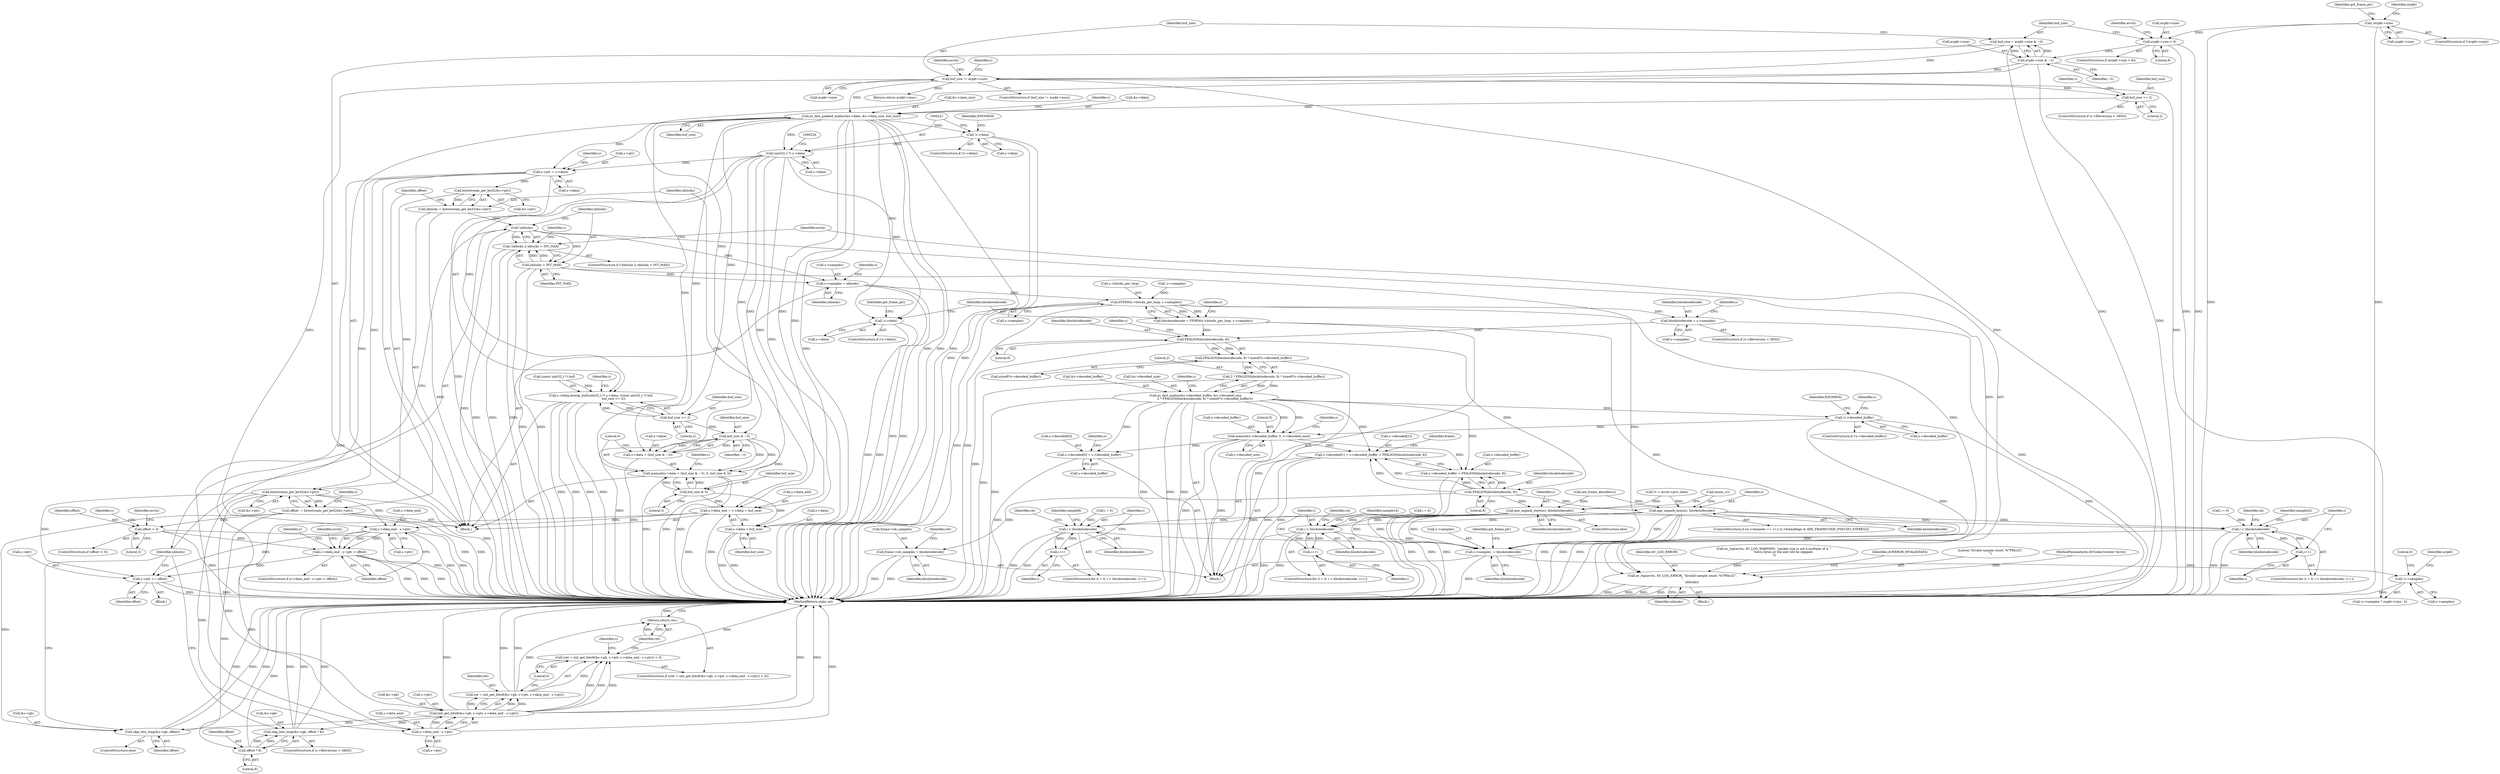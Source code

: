 digraph "0_FFmpeg_ba4beaf6149f7241c8bd85fe853318c2f6837ad0@API" {
"1000201" [label="(Call,av_fast_padded_malloc(&s->data, &s->data_size, buf_size))"];
"1000198" [label="(Call,buf_size += 2)"];
"1000182" [label="(Call,buf_size != avpkt->size)"];
"1000174" [label="(Call,buf_size = avpkt->size & ~3)"];
"1000176" [label="(Call,avpkt->size & ~3)"];
"1000162" [label="(Call,avpkt->size < 8)"];
"1000150" [label="(Call,!avpkt->size)"];
"1000212" [label="(Call,!s->data)"];
"1000220" [label="(Call,(uint32_t *) s->data)"];
"1000219" [label="(Call,s->bdsp.bswap_buf((uint32_t *) s->data, (const uint32_t *) buf,\n                          buf_size >> 2))"];
"1000231" [label="(Call,memset(s->data + (buf_size & ~3), 0, buf_size & 3))"];
"1000232" [label="(Call,s->data + (buf_size & ~3))"];
"1000243" [label="(Call,s->ptr = s->data)"];
"1000261" [label="(Call,bytestream_get_be32(&s->ptr))"];
"1000259" [label="(Call,nblocks = bytestream_get_be32(&s->ptr))"];
"1000365" [label="(Call,!nblocks)"];
"1000364" [label="(Call,!nblocks || nblocks > INT_MAX)"];
"1000367" [label="(Call,nblocks > INT_MAX)"];
"1000371" [label="(Call,av_log(avctx, AV_LOG_ERROR, \"Invalid sample count: %\"PRIu32\".\n\",\n                    nblocks))"];
"1000390" [label="(Call,s->samples = nblocks)"];
"1000411" [label="(Call,FFMIN(s->blocks_per_loop, s->samples))"];
"1000409" [label="(Call,blockstodecode = FFMIN(s->blocks_per_loop, s->samples))"];
"1000441" [label="(Call,FFALIGN(blockstodecode, 8))"];
"1000440" [label="(Call,FFALIGN(blockstodecode, 8) * sizeof(*s->decoded_buffer))"];
"1000438" [label="(Call,2 * FFALIGN(blockstodecode, 8) * sizeof(*s->decoded_buffer))"];
"1000429" [label="(Call,av_fast_malloc(&s->decoded_buffer, &s->decoded_size,\n                   2 * FFALIGN(blockstodecode, 8) * sizeof(*s->decoded_buffer)))"];
"1000450" [label="(Call,!s->decoded_buffer)"];
"1000457" [label="(Call,memset(s->decoded_buffer, 0, s->decoded_size))"];
"1000465" [label="(Call,s->decoded[0] = s->decoded_buffer)"];
"1000474" [label="(Call,s->decoded[1] = s->decoded_buffer + FFALIGN(blockstodecode, 8))"];
"1000480" [label="(Call,s->decoded_buffer + FFALIGN(blockstodecode, 8))"];
"1000484" [label="(Call,FFALIGN(blockstodecode, 8))"];
"1000487" [label="(Call,frame->nb_samples = blockstodecode)"];
"1000520" [label="(Call,ape_unpack_mono(s, blockstodecode))"];
"1000575" [label="(Call,i < blockstodecode)"];
"1000578" [label="(Call,i++)"];
"1000684" [label="(Call,s->samples -= blockstodecode)"];
"1000695" [label="(Call,!s->samples)"];
"1000622" [label="(Call,i < blockstodecode)"];
"1000625" [label="(Call,i++)"];
"1000665" [label="(Call,i < blockstodecode)"];
"1000668" [label="(Call,i++)"];
"1000524" [label="(Call,ape_unpack_stereo(s, blockstodecode))"];
"1000424" [label="(Call,blockstodecode = s->samples)"];
"1000268" [label="(Call,bytestream_get_be32(&s->ptr))"];
"1000266" [label="(Call,offset  = bytestream_get_be32(&s->ptr))"];
"1000281" [label="(Call,offset > 3)"];
"1000297" [label="(Call,s->data_end - s->ptr < offset)"];
"1000313" [label="(Call,s->ptr += offset)"];
"1000353" [label="(Call,offset * 8)"];
"1000348" [label="(Call,skip_bits_long(&s->gb, offset * 8))"];
"1000357" [label="(Call,skip_bits_long(&s->gb, offset))"];
"1000298" [label="(Call,s->data_end - s->ptr)"];
"1000324" [label="(Call,init_get_bits8(&s->gb, s->ptr, s->data_end - s->ptr))"];
"1000321" [label="(Call,(ret = init_get_bits8(&s->gb, s->ptr, s->data_end - s->ptr)) < 0)"];
"1000322" [label="(Call,ret = init_get_bits8(&s->gb, s->ptr, s->data_end - s->ptr))"];
"1000340" [label="(Return,return ret;)"];
"1000332" [label="(Call,s->data_end - s->ptr)"];
"1000250" [label="(Call,s->data_end = s->data + buf_size)"];
"1000254" [label="(Call,s->data + buf_size)"];
"1000396" [label="(Call,!s->data)"];
"1000228" [label="(Call,buf_size >> 2)"];
"1000236" [label="(Call,buf_size & ~3)"];
"1000240" [label="(Call,buf_size & 3)"];
"1000283" [label="(Literal,3)"];
"1000204" [label="(Identifier,s)"];
"1000576" [label="(Identifier,i)"];
"1000465" [label="(Call,s->decoded[0] = s->decoded_buffer)"];
"1000177" [label="(Call,avpkt->size)"];
"1000241" [label="(Identifier,buf_size)"];
"1000438" [label="(Call,2 * FFALIGN(blockstodecode, 8) * sizeof(*s->decoded_buffer))"];
"1000694" [label="(Call,!s->samples ? avpkt->size : 0)"];
"1000491" [label="(Identifier,blockstodecode)"];
"1000443" [label="(Literal,8)"];
"1000668" [label="(Call,i++)"];
"1000523" [label="(ControlStructure,else)"];
"1000279" [label="(Block,)"];
"1000252" [label="(Identifier,s)"];
"1000367" [label="(Call,nblocks > INT_MAX)"];
"1000623" [label="(Identifier,i)"];
"1000685" [label="(Call,s->samples)"];
"1000458" [label="(Call,s->decoded_buffer)"];
"1000166" [label="(Literal,8)"];
"1000484" [label="(Call,FFALIGN(blockstodecode, 8))"];
"1000357" [label="(Call,skip_bits_long(&s->gb, offset))"];
"1000630" [label="(Identifier,sample16)"];
"1000250" [label="(Call,s->data_end = s->data + buf_size)"];
"1000369" [label="(Identifier,INT_MAX)"];
"1000442" [label="(Identifier,blockstodecode)"];
"1000183" [label="(Identifier,buf_size)"];
"1000364" [label="(Call,!nblocks || nblocks > INT_MAX)"];
"1000201" [label="(Call,av_fast_padded_malloc(&s->data, &s->data_size, buf_size))"];
"1000302" [label="(Call,s->ptr)"];
"1000213" [label="(Call,s->data)"];
"1000233" [label="(Call,s->data)"];
"1000375" [label="(Identifier,nblocks)"];
"1000405" [label="(Return,return avpkt->size;)"];
"1000432" [label="(Identifier,s)"];
"1000332" [label="(Call,s->data_end - s->ptr)"];
"1000260" [label="(Identifier,nblocks)"];
"1000175" [label="(Identifier,buf_size)"];
"1000371" [label="(Call,av_log(avctx, AV_LOG_ERROR, \"Invalid sample count: %\"PRIu32\".\n\",\n                    nblocks))"];
"1000298" [label="(Call,s->data_end - s->ptr)"];
"1000624" [label="(Identifier,blockstodecode)"];
"1000180" [label="(Identifier,~3)"];
"1000456" [label="(Identifier,ENOMEM)"];
"1000297" [label="(Call,s->data_end - s->ptr < offset)"];
"1000450" [label="(Call,!s->decoded_buffer)"];
"1000362" [label="(Identifier,offset)"];
"1000268" [label="(Call,bytestream_get_be32(&s->ptr))"];
"1000691" [label="(Identifier,got_frame_ptr)"];
"1000325" [label="(Call,&s->gb)"];
"1000434" [label="(Call,&s->decoded_size)"];
"1000225" [label="(Call,(const uint32_t *) buf)"];
"1000308" [label="(Identifier,avctx)"];
"1000188" [label="(Call,av_log(avctx, AV_LOG_WARNING, \"packet size is not a multiple of 4. \"\n                   \"extra bytes at the end will be skipped.\n\"))"];
"1000355" [label="(Literal,8)"];
"1000426" [label="(Call,s->samples)"];
"1000486" [label="(Literal,8)"];
"1000181" [label="(ControlStructure,if (buf_size != avpkt->size))"];
"1000222" [label="(Call,s->data)"];
"1000322" [label="(Call,ret = init_get_bits8(&s->gb, s->ptr, s->data_end - s->ptr))"];
"1000339" [label="(Literal,0)"];
"1000199" [label="(Identifier,buf_size)"];
"1000662" [label="(Call,i = 0)"];
"1000700" [label="(Identifier,avpkt)"];
"1000560" [label="(Identifier,ch)"];
"1000520" [label="(Call,ape_unpack_mono(s, blockstodecode))"];
"1000258" [label="(Identifier,buf_size)"];
"1000526" [label="(Identifier,blockstodecode)"];
"1000299" [label="(Call,s->data_end)"];
"1000336" [label="(Call,s->ptr)"];
"1000669" [label="(Identifier,i)"];
"1000366" [label="(Identifier,nblocks)"];
"1000524" [label="(Call,ape_unpack_stereo(s, blockstodecode))"];
"1000329" [label="(Call,s->ptr)"];
"1000480" [label="(Call,s->decoded_buffer + FFALIGN(blockstodecode, 8))"];
"1000324" [label="(Call,init_get_bits8(&s->gb, s->ptr, s->data_end - s->ptr))"];
"1000286" [label="(Identifier,avctx)"];
"1000424" [label="(Call,blockstodecode = s->samples)"];
"1000625" [label="(Call,i++)"];
"1000212" [label="(Call,!s->data)"];
"1000381" [label="(Identifier,s)"];
"1000333" [label="(Call,s->data_end)"];
"1000230" [label="(Literal,2)"];
"1000429" [label="(Call,av_fast_malloc(&s->decoded_buffer, &s->decoded_size,\n                   2 * FFALIGN(blockstodecode, 8) * sizeof(*s->decoded_buffer)))"];
"1000439" [label="(Literal,2)"];
"1000198" [label="(Call,buf_size += 2)"];
"1000261" [label="(Call,bytestream_get_be32(&s->ptr))"];
"1000162" [label="(Call,avpkt->size < 8)"];
"1000418" [label="(ControlStructure,if (s->fileversion < 3930))"];
"1000485" [label="(Identifier,blockstodecode)"];
"1000157" [label="(Identifier,got_frame_ptr)"];
"1000415" [label="(Call,s->samples)"];
"1000341" [label="(Identifier,ret)"];
"1000410" [label="(Identifier,blockstodecode)"];
"1000229" [label="(Identifier,buf_size)"];
"1000345" [label="(Identifier,s)"];
"1000259" [label="(Call,nblocks = bytestream_get_be32(&s->ptr))"];
"1000571" [label="(ControlStructure,for (i = 0; i < blockstodecode; i++))"];
"1000577" [label="(Identifier,blockstodecode)"];
"1000189" [label="(Identifier,avctx)"];
"1000579" [label="(Identifier,i)"];
"1000323" [label="(Identifier,ret)"];
"1000245" [label="(Identifier,s)"];
"1000242" [label="(Literal,3)"];
"1000282" [label="(Identifier,offset)"];
"1000228" [label="(Call,buf_size >> 2)"];
"1000300" [label="(Identifier,s)"];
"1000232" [label="(Call,s->data + (buf_size & ~3))"];
"1000412" [label="(Call,s->blocks_per_loop)"];
"1000396" [label="(Call,!s->data)"];
"1000305" [label="(Identifier,offset)"];
"1000474" [label="(Call,s->decoded[1] = s->decoded_buffer + FFALIGN(blockstodecode, 8))"];
"1000444" [label="(Call,sizeof(*s->decoded_buffer))"];
"1000451" [label="(Call,s->decoded_buffer)"];
"1000151" [label="(Call,avpkt->size)"];
"1000169" [label="(Identifier,avctx)"];
"1000459" [label="(Identifier,s)"];
"1000161" [label="(ControlStructure,if (avpkt->size < 8))"];
"1000267" [label="(Identifier,offset)"];
"1000452" [label="(Identifier,s)"];
"1000440" [label="(Call,FFALIGN(blockstodecode, 8) * sizeof(*s->decoded_buffer))"];
"1000409" [label="(Call,blockstodecode = FFMIN(s->blocks_per_loop, s->samples))"];
"1000254" [label="(Call,s->data + buf_size)"];
"1000488" [label="(Call,frame->nb_samples)"];
"1000461" [label="(Literal,0)"];
"1000626" [label="(Identifier,i)"];
"1000141" [label="(Call,!s->samples)"];
"1000200" [label="(Literal,2)"];
"1000184" [label="(Call,avpkt->size)"];
"1000411" [label="(Call,FFMIN(s->blocks_per_loop, s->samples))"];
"1000525" [label="(Identifier,s)"];
"1000195" [label="(Identifier,s)"];
"1000342" [label="(ControlStructure,if (s->fileversion > 3800))"];
"1000583" [label="(Identifier,sample8)"];
"1000314" [label="(Call,s->ptr)"];
"1000380" [label="(Call,init_frame_decoder(s))"];
"1000447" [label="(Identifier,s)"];
"1000521" [label="(Identifier,s)"];
"1000695" [label="(Call,!s->samples)"];
"1000377" [label="(Identifier,AVERROR_INVALIDDATA)"];
"1000110" [label="(Block,)"];
"1000269" [label="(Call,&s->ptr)"];
"1000441" [label="(Call,FFALIGN(blockstodecode, 8))"];
"1000211" [label="(ControlStructure,if (!s->data))"];
"1000240" [label="(Call,buf_size & 3)"];
"1000234" [label="(Identifier,s)"];
"1000489" [label="(Identifier,frame)"];
"1000266" [label="(Call,offset  = bytestream_get_be32(&s->ptr))"];
"1000315" [label="(Identifier,s)"];
"1000475" [label="(Call,s->decoded[1])"];
"1000374" [label="(Literal,\"Invalid sample count: %\"PRIu32\".\n\")"];
"1000468" [label="(Identifier,s)"];
"1000666" [label="(Identifier,i)"];
"1000244" [label="(Call,s->ptr)"];
"1000363" [label="(ControlStructure,if (!nblocks || nblocks > INT_MAX))"];
"1000176" [label="(Call,avpkt->size & ~3)"];
"1000619" [label="(Call,i = 0)"];
"1000650" [label="(Identifier,ch)"];
"1000522" [label="(Identifier,blockstodecode)"];
"1000667" [label="(Identifier,blockstodecode)"];
"1000607" [label="(Identifier,ch)"];
"1000349" [label="(Call,&s->gb)"];
"1000163" [label="(Call,avpkt->size)"];
"1000149" [label="(ControlStructure,if (!avpkt->size))"];
"1000238" [label="(Identifier,~3)"];
"1000661" [label="(ControlStructure,for (i = 0; i < blockstodecode; i++))"];
"1000365" [label="(Call,!nblocks)"];
"1000122" [label="(Call,*s = avctx->priv_data)"];
"1000665" [label="(Call,i < blockstodecode)"];
"1000495" [label="(Identifier,ret)"];
"1000572" [label="(Call,i = 0)"];
"1000394" [label="(Identifier,nblocks)"];
"1000471" [label="(Call,s->decoded_buffer)"];
"1000449" [label="(ControlStructure,if (!s->decoded_buffer))"];
"1000684" [label="(Call,s->samples -= blockstodecode)"];
"1000276" [label="(Identifier,s)"];
"1000391" [label="(Call,s->samples)"];
"1000262" [label="(Call,&s->ptr)"];
"1000320" [label="(ControlStructure,if ((ret = init_get_bits8(&s->gb, s->ptr, s->data_end - s->ptr)) < 0))"];
"1000255" [label="(Call,s->data)"];
"1000192" [label="(ControlStructure,if (s->fileversion < 3950))"];
"1000239" [label="(Literal,0)"];
"1000477" [label="(Identifier,s)"];
"1000575" [label="(Call,i < blockstodecode)"];
"1000696" [label="(Call,s->samples)"];
"1000280" [label="(ControlStructure,if (offset > 3))"];
"1000348" [label="(Call,skip_bits_long(&s->gb, offset * 8))"];
"1000703" [label="(MethodReturn,static int)"];
"1000372" [label="(Identifier,avctx)"];
"1000321" [label="(Call,(ret = init_get_bits8(&s->gb, s->ptr, s->data_end - s->ptr)) < 0)"];
"1000220" [label="(Call,(uint32_t *) s->data)"];
"1000150" [label="(Call,!avpkt->size)"];
"1000218" [label="(Identifier,ENOMEM)"];
"1000313" [label="(Call,s->ptr += offset)"];
"1000210" [label="(Identifier,buf_size)"];
"1000368" [label="(Identifier,nblocks)"];
"1000390" [label="(Call,s->samples = nblocks)"];
"1000296" [label="(ControlStructure,if (s->data_end - s->ptr < offset))"];
"1000247" [label="(Call,s->data)"];
"1000354" [label="(Identifier,offset)"];
"1000182" [label="(Call,buf_size != avpkt->size)"];
"1000174" [label="(Call,buf_size = avpkt->size & ~3)"];
"1000164" [label="(Identifier,avpkt)"];
"1000578" [label="(Call,i++)"];
"1000622" [label="(Call,i < blockstodecode)"];
"1000508" [label="(ControlStructure,if ((s->channels == 1) || (s->frameflags & APE_FRAMECODE_PSEUDO_STEREO)))"];
"1000251" [label="(Call,s->data_end)"];
"1000219" [label="(Call,s->bdsp.bswap_buf((uint32_t *) s->data, (const uint32_t *) buf,\n                          buf_size >> 2))"];
"1000145" [label="(Block,)"];
"1000214" [label="(Identifier,s)"];
"1000395" [label="(ControlStructure,if (!s->data))"];
"1000618" [label="(ControlStructure,for (i = 0; i < blockstodecode; i++))"];
"1000457" [label="(Call,memset(s->decoded_buffer, 0, s->decoded_size))"];
"1000397" [label="(Call,s->data)"];
"1000281" [label="(Call,offset > 3)"];
"1000236" [label="(Call,buf_size & ~3)"];
"1000487" [label="(Call,frame->nb_samples = blockstodecode)"];
"1000466" [label="(Call,s->decoded[0])"];
"1000370" [label="(Block,)"];
"1000106" [label="(MethodParameterIn,AVCodecContext *avctx)"];
"1000356" [label="(ControlStructure,else)"];
"1000358" [label="(Call,&s->gb)"];
"1000231" [label="(Call,memset(s->data + (buf_size & ~3), 0, buf_size & 3))"];
"1000425" [label="(Identifier,blockstodecode)"];
"1000373" [label="(Identifier,AV_LOG_ERROR)"];
"1000237" [label="(Identifier,buf_size)"];
"1000206" [label="(Call,&s->data_size)"];
"1000243" [label="(Call,s->ptr = s->data)"];
"1000430" [label="(Call,&s->decoded_buffer)"];
"1000702" [label="(Literal,0)"];
"1000421" [label="(Identifier,s)"];
"1000340" [label="(Return,return ret;)"];
"1000398" [label="(Identifier,s)"];
"1000317" [label="(Identifier,offset)"];
"1000673" [label="(Identifier,sample24)"];
"1000353" [label="(Call,offset * 8)"];
"1000462" [label="(Call,s->decoded_size)"];
"1000688" [label="(Identifier,blockstodecode)"];
"1000202" [label="(Call,&s->data)"];
"1000481" [label="(Call,s->decoded_buffer)"];
"1000403" [label="(Identifier,got_frame_ptr)"];
"1000527" [label="(Call,emms_c())"];
"1000201" -> "1000145"  [label="AST: "];
"1000201" -> "1000210"  [label="CFG: "];
"1000202" -> "1000201"  [label="AST: "];
"1000206" -> "1000201"  [label="AST: "];
"1000210" -> "1000201"  [label="AST: "];
"1000214" -> "1000201"  [label="CFG: "];
"1000201" -> "1000703"  [label="DDG: "];
"1000201" -> "1000703"  [label="DDG: "];
"1000201" -> "1000703"  [label="DDG: "];
"1000201" -> "1000703"  [label="DDG: "];
"1000198" -> "1000201"  [label="DDG: "];
"1000182" -> "1000201"  [label="DDG: "];
"1000201" -> "1000212"  [label="DDG: "];
"1000201" -> "1000220"  [label="DDG: "];
"1000201" -> "1000228"  [label="DDG: "];
"1000201" -> "1000231"  [label="DDG: "];
"1000201" -> "1000232"  [label="DDG: "];
"1000201" -> "1000243"  [label="DDG: "];
"1000201" -> "1000250"  [label="DDG: "];
"1000201" -> "1000254"  [label="DDG: "];
"1000201" -> "1000396"  [label="DDG: "];
"1000198" -> "1000192"  [label="AST: "];
"1000198" -> "1000200"  [label="CFG: "];
"1000199" -> "1000198"  [label="AST: "];
"1000200" -> "1000198"  [label="AST: "];
"1000204" -> "1000198"  [label="CFG: "];
"1000182" -> "1000198"  [label="DDG: "];
"1000182" -> "1000181"  [label="AST: "];
"1000182" -> "1000184"  [label="CFG: "];
"1000183" -> "1000182"  [label="AST: "];
"1000184" -> "1000182"  [label="AST: "];
"1000189" -> "1000182"  [label="CFG: "];
"1000195" -> "1000182"  [label="CFG: "];
"1000182" -> "1000703"  [label="DDG: "];
"1000182" -> "1000703"  [label="DDG: "];
"1000174" -> "1000182"  [label="DDG: "];
"1000176" -> "1000182"  [label="DDG: "];
"1000182" -> "1000405"  [label="DDG: "];
"1000182" -> "1000694"  [label="DDG: "];
"1000174" -> "1000145"  [label="AST: "];
"1000174" -> "1000176"  [label="CFG: "];
"1000175" -> "1000174"  [label="AST: "];
"1000176" -> "1000174"  [label="AST: "];
"1000183" -> "1000174"  [label="CFG: "];
"1000174" -> "1000703"  [label="DDG: "];
"1000176" -> "1000174"  [label="DDG: "];
"1000176" -> "1000174"  [label="DDG: "];
"1000176" -> "1000180"  [label="CFG: "];
"1000177" -> "1000176"  [label="AST: "];
"1000180" -> "1000176"  [label="AST: "];
"1000176" -> "1000703"  [label="DDG: "];
"1000162" -> "1000176"  [label="DDG: "];
"1000176" -> "1000236"  [label="DDG: "];
"1000162" -> "1000161"  [label="AST: "];
"1000162" -> "1000166"  [label="CFG: "];
"1000163" -> "1000162"  [label="AST: "];
"1000166" -> "1000162"  [label="AST: "];
"1000169" -> "1000162"  [label="CFG: "];
"1000175" -> "1000162"  [label="CFG: "];
"1000162" -> "1000703"  [label="DDG: "];
"1000162" -> "1000703"  [label="DDG: "];
"1000150" -> "1000162"  [label="DDG: "];
"1000150" -> "1000149"  [label="AST: "];
"1000150" -> "1000151"  [label="CFG: "];
"1000151" -> "1000150"  [label="AST: "];
"1000157" -> "1000150"  [label="CFG: "];
"1000164" -> "1000150"  [label="CFG: "];
"1000150" -> "1000703"  [label="DDG: "];
"1000150" -> "1000703"  [label="DDG: "];
"1000212" -> "1000211"  [label="AST: "];
"1000212" -> "1000213"  [label="CFG: "];
"1000213" -> "1000212"  [label="AST: "];
"1000218" -> "1000212"  [label="CFG: "];
"1000221" -> "1000212"  [label="CFG: "];
"1000212" -> "1000703"  [label="DDG: "];
"1000212" -> "1000703"  [label="DDG: "];
"1000212" -> "1000220"  [label="DDG: "];
"1000220" -> "1000219"  [label="AST: "];
"1000220" -> "1000222"  [label="CFG: "];
"1000221" -> "1000220"  [label="AST: "];
"1000222" -> "1000220"  [label="AST: "];
"1000226" -> "1000220"  [label="CFG: "];
"1000220" -> "1000219"  [label="DDG: "];
"1000220" -> "1000231"  [label="DDG: "];
"1000220" -> "1000232"  [label="DDG: "];
"1000220" -> "1000243"  [label="DDG: "];
"1000220" -> "1000250"  [label="DDG: "];
"1000220" -> "1000254"  [label="DDG: "];
"1000220" -> "1000396"  [label="DDG: "];
"1000219" -> "1000145"  [label="AST: "];
"1000219" -> "1000228"  [label="CFG: "];
"1000225" -> "1000219"  [label="AST: "];
"1000228" -> "1000219"  [label="AST: "];
"1000234" -> "1000219"  [label="CFG: "];
"1000219" -> "1000703"  [label="DDG: "];
"1000219" -> "1000703"  [label="DDG: "];
"1000219" -> "1000703"  [label="DDG: "];
"1000219" -> "1000703"  [label="DDG: "];
"1000225" -> "1000219"  [label="DDG: "];
"1000228" -> "1000219"  [label="DDG: "];
"1000228" -> "1000219"  [label="DDG: "];
"1000231" -> "1000145"  [label="AST: "];
"1000231" -> "1000240"  [label="CFG: "];
"1000232" -> "1000231"  [label="AST: "];
"1000239" -> "1000231"  [label="AST: "];
"1000240" -> "1000231"  [label="AST: "];
"1000245" -> "1000231"  [label="CFG: "];
"1000231" -> "1000703"  [label="DDG: "];
"1000231" -> "1000703"  [label="DDG: "];
"1000231" -> "1000703"  [label="DDG: "];
"1000236" -> "1000231"  [label="DDG: "];
"1000236" -> "1000231"  [label="DDG: "];
"1000240" -> "1000231"  [label="DDG: "];
"1000240" -> "1000231"  [label="DDG: "];
"1000232" -> "1000236"  [label="CFG: "];
"1000233" -> "1000232"  [label="AST: "];
"1000236" -> "1000232"  [label="AST: "];
"1000239" -> "1000232"  [label="CFG: "];
"1000232" -> "1000703"  [label="DDG: "];
"1000236" -> "1000232"  [label="DDG: "];
"1000236" -> "1000232"  [label="DDG: "];
"1000243" -> "1000145"  [label="AST: "];
"1000243" -> "1000247"  [label="CFG: "];
"1000244" -> "1000243"  [label="AST: "];
"1000247" -> "1000243"  [label="AST: "];
"1000252" -> "1000243"  [label="CFG: "];
"1000243" -> "1000703"  [label="DDG: "];
"1000243" -> "1000261"  [label="DDG: "];
"1000243" -> "1000268"  [label="DDG: "];
"1000243" -> "1000298"  [label="DDG: "];
"1000243" -> "1000332"  [label="DDG: "];
"1000261" -> "1000259"  [label="AST: "];
"1000261" -> "1000262"  [label="CFG: "];
"1000262" -> "1000261"  [label="AST: "];
"1000259" -> "1000261"  [label="CFG: "];
"1000261" -> "1000259"  [label="DDG: "];
"1000261" -> "1000268"  [label="DDG: "];
"1000259" -> "1000145"  [label="AST: "];
"1000260" -> "1000259"  [label="AST: "];
"1000267" -> "1000259"  [label="CFG: "];
"1000259" -> "1000703"  [label="DDG: "];
"1000259" -> "1000365"  [label="DDG: "];
"1000365" -> "1000364"  [label="AST: "];
"1000365" -> "1000366"  [label="CFG: "];
"1000366" -> "1000365"  [label="AST: "];
"1000368" -> "1000365"  [label="CFG: "];
"1000364" -> "1000365"  [label="CFG: "];
"1000365" -> "1000703"  [label="DDG: "];
"1000365" -> "1000364"  [label="DDG: "];
"1000365" -> "1000367"  [label="DDG: "];
"1000365" -> "1000371"  [label="DDG: "];
"1000365" -> "1000390"  [label="DDG: "];
"1000364" -> "1000363"  [label="AST: "];
"1000364" -> "1000367"  [label="CFG: "];
"1000367" -> "1000364"  [label="AST: "];
"1000372" -> "1000364"  [label="CFG: "];
"1000381" -> "1000364"  [label="CFG: "];
"1000364" -> "1000703"  [label="DDG: "];
"1000364" -> "1000703"  [label="DDG: "];
"1000364" -> "1000703"  [label="DDG: "];
"1000367" -> "1000364"  [label="DDG: "];
"1000367" -> "1000364"  [label="DDG: "];
"1000367" -> "1000369"  [label="CFG: "];
"1000368" -> "1000367"  [label="AST: "];
"1000369" -> "1000367"  [label="AST: "];
"1000367" -> "1000703"  [label="DDG: "];
"1000367" -> "1000703"  [label="DDG: "];
"1000367" -> "1000371"  [label="DDG: "];
"1000367" -> "1000390"  [label="DDG: "];
"1000371" -> "1000370"  [label="AST: "];
"1000371" -> "1000375"  [label="CFG: "];
"1000372" -> "1000371"  [label="AST: "];
"1000373" -> "1000371"  [label="AST: "];
"1000374" -> "1000371"  [label="AST: "];
"1000375" -> "1000371"  [label="AST: "];
"1000377" -> "1000371"  [label="CFG: "];
"1000371" -> "1000703"  [label="DDG: "];
"1000371" -> "1000703"  [label="DDG: "];
"1000371" -> "1000703"  [label="DDG: "];
"1000371" -> "1000703"  [label="DDG: "];
"1000188" -> "1000371"  [label="DDG: "];
"1000106" -> "1000371"  [label="DDG: "];
"1000390" -> "1000145"  [label="AST: "];
"1000390" -> "1000394"  [label="CFG: "];
"1000391" -> "1000390"  [label="AST: "];
"1000394" -> "1000390"  [label="AST: "];
"1000398" -> "1000390"  [label="CFG: "];
"1000390" -> "1000703"  [label="DDG: "];
"1000390" -> "1000703"  [label="DDG: "];
"1000390" -> "1000411"  [label="DDG: "];
"1000411" -> "1000409"  [label="AST: "];
"1000411" -> "1000415"  [label="CFG: "];
"1000412" -> "1000411"  [label="AST: "];
"1000415" -> "1000411"  [label="AST: "];
"1000409" -> "1000411"  [label="CFG: "];
"1000411" -> "1000703"  [label="DDG: "];
"1000411" -> "1000703"  [label="DDG: "];
"1000411" -> "1000409"  [label="DDG: "];
"1000411" -> "1000409"  [label="DDG: "];
"1000141" -> "1000411"  [label="DDG: "];
"1000411" -> "1000424"  [label="DDG: "];
"1000411" -> "1000684"  [label="DDG: "];
"1000409" -> "1000110"  [label="AST: "];
"1000410" -> "1000409"  [label="AST: "];
"1000421" -> "1000409"  [label="CFG: "];
"1000409" -> "1000703"  [label="DDG: "];
"1000409" -> "1000441"  [label="DDG: "];
"1000441" -> "1000440"  [label="AST: "];
"1000441" -> "1000443"  [label="CFG: "];
"1000442" -> "1000441"  [label="AST: "];
"1000443" -> "1000441"  [label="AST: "];
"1000447" -> "1000441"  [label="CFG: "];
"1000441" -> "1000703"  [label="DDG: "];
"1000441" -> "1000440"  [label="DDG: "];
"1000441" -> "1000440"  [label="DDG: "];
"1000424" -> "1000441"  [label="DDG: "];
"1000441" -> "1000484"  [label="DDG: "];
"1000440" -> "1000438"  [label="AST: "];
"1000440" -> "1000444"  [label="CFG: "];
"1000444" -> "1000440"  [label="AST: "];
"1000438" -> "1000440"  [label="CFG: "];
"1000440" -> "1000703"  [label="DDG: "];
"1000440" -> "1000438"  [label="DDG: "];
"1000438" -> "1000429"  [label="AST: "];
"1000439" -> "1000438"  [label="AST: "];
"1000429" -> "1000438"  [label="CFG: "];
"1000438" -> "1000703"  [label="DDG: "];
"1000438" -> "1000429"  [label="DDG: "];
"1000438" -> "1000429"  [label="DDG: "];
"1000429" -> "1000110"  [label="AST: "];
"1000430" -> "1000429"  [label="AST: "];
"1000434" -> "1000429"  [label="AST: "];
"1000452" -> "1000429"  [label="CFG: "];
"1000429" -> "1000703"  [label="DDG: "];
"1000429" -> "1000703"  [label="DDG: "];
"1000429" -> "1000703"  [label="DDG: "];
"1000429" -> "1000703"  [label="DDG: "];
"1000429" -> "1000450"  [label="DDG: "];
"1000429" -> "1000457"  [label="DDG: "];
"1000429" -> "1000457"  [label="DDG: "];
"1000429" -> "1000465"  [label="DDG: "];
"1000429" -> "1000474"  [label="DDG: "];
"1000429" -> "1000480"  [label="DDG: "];
"1000450" -> "1000449"  [label="AST: "];
"1000450" -> "1000451"  [label="CFG: "];
"1000451" -> "1000450"  [label="AST: "];
"1000456" -> "1000450"  [label="CFG: "];
"1000459" -> "1000450"  [label="CFG: "];
"1000450" -> "1000703"  [label="DDG: "];
"1000450" -> "1000703"  [label="DDG: "];
"1000450" -> "1000457"  [label="DDG: "];
"1000457" -> "1000110"  [label="AST: "];
"1000457" -> "1000462"  [label="CFG: "];
"1000458" -> "1000457"  [label="AST: "];
"1000461" -> "1000457"  [label="AST: "];
"1000462" -> "1000457"  [label="AST: "];
"1000468" -> "1000457"  [label="CFG: "];
"1000457" -> "1000703"  [label="DDG: "];
"1000457" -> "1000703"  [label="DDG: "];
"1000457" -> "1000465"  [label="DDG: "];
"1000457" -> "1000474"  [label="DDG: "];
"1000457" -> "1000480"  [label="DDG: "];
"1000465" -> "1000110"  [label="AST: "];
"1000465" -> "1000471"  [label="CFG: "];
"1000466" -> "1000465"  [label="AST: "];
"1000471" -> "1000465"  [label="AST: "];
"1000477" -> "1000465"  [label="CFG: "];
"1000465" -> "1000703"  [label="DDG: "];
"1000474" -> "1000110"  [label="AST: "];
"1000474" -> "1000480"  [label="CFG: "];
"1000475" -> "1000474"  [label="AST: "];
"1000480" -> "1000474"  [label="AST: "];
"1000489" -> "1000474"  [label="CFG: "];
"1000474" -> "1000703"  [label="DDG: "];
"1000474" -> "1000703"  [label="DDG: "];
"1000484" -> "1000474"  [label="DDG: "];
"1000484" -> "1000474"  [label="DDG: "];
"1000480" -> "1000484"  [label="CFG: "];
"1000481" -> "1000480"  [label="AST: "];
"1000484" -> "1000480"  [label="AST: "];
"1000480" -> "1000703"  [label="DDG: "];
"1000480" -> "1000703"  [label="DDG: "];
"1000484" -> "1000480"  [label="DDG: "];
"1000484" -> "1000480"  [label="DDG: "];
"1000484" -> "1000486"  [label="CFG: "];
"1000485" -> "1000484"  [label="AST: "];
"1000486" -> "1000484"  [label="AST: "];
"1000484" -> "1000487"  [label="DDG: "];
"1000484" -> "1000520"  [label="DDG: "];
"1000484" -> "1000524"  [label="DDG: "];
"1000487" -> "1000110"  [label="AST: "];
"1000487" -> "1000491"  [label="CFG: "];
"1000488" -> "1000487"  [label="AST: "];
"1000491" -> "1000487"  [label="AST: "];
"1000495" -> "1000487"  [label="CFG: "];
"1000487" -> "1000703"  [label="DDG: "];
"1000487" -> "1000703"  [label="DDG: "];
"1000520" -> "1000508"  [label="AST: "];
"1000520" -> "1000522"  [label="CFG: "];
"1000521" -> "1000520"  [label="AST: "];
"1000522" -> "1000520"  [label="AST: "];
"1000527" -> "1000520"  [label="CFG: "];
"1000520" -> "1000703"  [label="DDG: "];
"1000520" -> "1000703"  [label="DDG: "];
"1000520" -> "1000703"  [label="DDG: "];
"1000122" -> "1000520"  [label="DDG: "];
"1000380" -> "1000520"  [label="DDG: "];
"1000520" -> "1000575"  [label="DDG: "];
"1000520" -> "1000622"  [label="DDG: "];
"1000520" -> "1000665"  [label="DDG: "];
"1000520" -> "1000684"  [label="DDG: "];
"1000575" -> "1000571"  [label="AST: "];
"1000575" -> "1000577"  [label="CFG: "];
"1000576" -> "1000575"  [label="AST: "];
"1000577" -> "1000575"  [label="AST: "];
"1000583" -> "1000575"  [label="CFG: "];
"1000560" -> "1000575"  [label="CFG: "];
"1000575" -> "1000703"  [label="DDG: "];
"1000575" -> "1000703"  [label="DDG: "];
"1000578" -> "1000575"  [label="DDG: "];
"1000572" -> "1000575"  [label="DDG: "];
"1000524" -> "1000575"  [label="DDG: "];
"1000575" -> "1000578"  [label="DDG: "];
"1000575" -> "1000684"  [label="DDG: "];
"1000578" -> "1000571"  [label="AST: "];
"1000578" -> "1000579"  [label="CFG: "];
"1000579" -> "1000578"  [label="AST: "];
"1000576" -> "1000578"  [label="CFG: "];
"1000684" -> "1000110"  [label="AST: "];
"1000684" -> "1000688"  [label="CFG: "];
"1000685" -> "1000684"  [label="AST: "];
"1000688" -> "1000684"  [label="AST: "];
"1000691" -> "1000684"  [label="CFG: "];
"1000684" -> "1000703"  [label="DDG: "];
"1000622" -> "1000684"  [label="DDG: "];
"1000524" -> "1000684"  [label="DDG: "];
"1000665" -> "1000684"  [label="DDG: "];
"1000684" -> "1000695"  [label="DDG: "];
"1000695" -> "1000694"  [label="AST: "];
"1000695" -> "1000696"  [label="CFG: "];
"1000696" -> "1000695"  [label="AST: "];
"1000700" -> "1000695"  [label="CFG: "];
"1000702" -> "1000695"  [label="CFG: "];
"1000695" -> "1000703"  [label="DDG: "];
"1000622" -> "1000618"  [label="AST: "];
"1000622" -> "1000624"  [label="CFG: "];
"1000623" -> "1000622"  [label="AST: "];
"1000624" -> "1000622"  [label="AST: "];
"1000630" -> "1000622"  [label="CFG: "];
"1000607" -> "1000622"  [label="CFG: "];
"1000622" -> "1000703"  [label="DDG: "];
"1000622" -> "1000703"  [label="DDG: "];
"1000625" -> "1000622"  [label="DDG: "];
"1000619" -> "1000622"  [label="DDG: "];
"1000524" -> "1000622"  [label="DDG: "];
"1000622" -> "1000625"  [label="DDG: "];
"1000625" -> "1000618"  [label="AST: "];
"1000625" -> "1000626"  [label="CFG: "];
"1000626" -> "1000625"  [label="AST: "];
"1000623" -> "1000625"  [label="CFG: "];
"1000665" -> "1000661"  [label="AST: "];
"1000665" -> "1000667"  [label="CFG: "];
"1000666" -> "1000665"  [label="AST: "];
"1000667" -> "1000665"  [label="AST: "];
"1000673" -> "1000665"  [label="CFG: "];
"1000650" -> "1000665"  [label="CFG: "];
"1000665" -> "1000703"  [label="DDG: "];
"1000665" -> "1000703"  [label="DDG: "];
"1000662" -> "1000665"  [label="DDG: "];
"1000668" -> "1000665"  [label="DDG: "];
"1000524" -> "1000665"  [label="DDG: "];
"1000665" -> "1000668"  [label="DDG: "];
"1000668" -> "1000661"  [label="AST: "];
"1000668" -> "1000669"  [label="CFG: "];
"1000669" -> "1000668"  [label="AST: "];
"1000666" -> "1000668"  [label="CFG: "];
"1000524" -> "1000523"  [label="AST: "];
"1000524" -> "1000526"  [label="CFG: "];
"1000525" -> "1000524"  [label="AST: "];
"1000526" -> "1000524"  [label="AST: "];
"1000527" -> "1000524"  [label="CFG: "];
"1000524" -> "1000703"  [label="DDG: "];
"1000524" -> "1000703"  [label="DDG: "];
"1000524" -> "1000703"  [label="DDG: "];
"1000122" -> "1000524"  [label="DDG: "];
"1000380" -> "1000524"  [label="DDG: "];
"1000424" -> "1000418"  [label="AST: "];
"1000424" -> "1000426"  [label="CFG: "];
"1000425" -> "1000424"  [label="AST: "];
"1000426" -> "1000424"  [label="AST: "];
"1000432" -> "1000424"  [label="CFG: "];
"1000424" -> "1000703"  [label="DDG: "];
"1000268" -> "1000266"  [label="AST: "];
"1000268" -> "1000269"  [label="CFG: "];
"1000269" -> "1000268"  [label="AST: "];
"1000266" -> "1000268"  [label="CFG: "];
"1000268" -> "1000703"  [label="DDG: "];
"1000268" -> "1000266"  [label="DDG: "];
"1000268" -> "1000298"  [label="DDG: "];
"1000268" -> "1000313"  [label="DDG: "];
"1000268" -> "1000324"  [label="DDG: "];
"1000268" -> "1000332"  [label="DDG: "];
"1000266" -> "1000145"  [label="AST: "];
"1000267" -> "1000266"  [label="AST: "];
"1000276" -> "1000266"  [label="CFG: "];
"1000266" -> "1000703"  [label="DDG: "];
"1000266" -> "1000703"  [label="DDG: "];
"1000266" -> "1000281"  [label="DDG: "];
"1000266" -> "1000353"  [label="DDG: "];
"1000266" -> "1000357"  [label="DDG: "];
"1000281" -> "1000280"  [label="AST: "];
"1000281" -> "1000283"  [label="CFG: "];
"1000282" -> "1000281"  [label="AST: "];
"1000283" -> "1000281"  [label="AST: "];
"1000286" -> "1000281"  [label="CFG: "];
"1000300" -> "1000281"  [label="CFG: "];
"1000281" -> "1000703"  [label="DDG: "];
"1000281" -> "1000703"  [label="DDG: "];
"1000281" -> "1000297"  [label="DDG: "];
"1000297" -> "1000296"  [label="AST: "];
"1000297" -> "1000305"  [label="CFG: "];
"1000298" -> "1000297"  [label="AST: "];
"1000305" -> "1000297"  [label="AST: "];
"1000308" -> "1000297"  [label="CFG: "];
"1000315" -> "1000297"  [label="CFG: "];
"1000297" -> "1000703"  [label="DDG: "];
"1000297" -> "1000703"  [label="DDG: "];
"1000297" -> "1000703"  [label="DDG: "];
"1000298" -> "1000297"  [label="DDG: "];
"1000298" -> "1000297"  [label="DDG: "];
"1000297" -> "1000313"  [label="DDG: "];
"1000313" -> "1000279"  [label="AST: "];
"1000313" -> "1000317"  [label="CFG: "];
"1000314" -> "1000313"  [label="AST: "];
"1000317" -> "1000313"  [label="AST: "];
"1000366" -> "1000313"  [label="CFG: "];
"1000313" -> "1000703"  [label="DDG: "];
"1000313" -> "1000703"  [label="DDG: "];
"1000298" -> "1000313"  [label="DDG: "];
"1000353" -> "1000348"  [label="AST: "];
"1000353" -> "1000355"  [label="CFG: "];
"1000354" -> "1000353"  [label="AST: "];
"1000355" -> "1000353"  [label="AST: "];
"1000348" -> "1000353"  [label="CFG: "];
"1000353" -> "1000703"  [label="DDG: "];
"1000353" -> "1000348"  [label="DDG: "];
"1000353" -> "1000348"  [label="DDG: "];
"1000348" -> "1000342"  [label="AST: "];
"1000349" -> "1000348"  [label="AST: "];
"1000366" -> "1000348"  [label="CFG: "];
"1000348" -> "1000703"  [label="DDG: "];
"1000348" -> "1000703"  [label="DDG: "];
"1000348" -> "1000703"  [label="DDG: "];
"1000324" -> "1000348"  [label="DDG: "];
"1000357" -> "1000356"  [label="AST: "];
"1000357" -> "1000362"  [label="CFG: "];
"1000358" -> "1000357"  [label="AST: "];
"1000362" -> "1000357"  [label="AST: "];
"1000366" -> "1000357"  [label="CFG: "];
"1000357" -> "1000703"  [label="DDG: "];
"1000357" -> "1000703"  [label="DDG: "];
"1000357" -> "1000703"  [label="DDG: "];
"1000324" -> "1000357"  [label="DDG: "];
"1000298" -> "1000302"  [label="CFG: "];
"1000299" -> "1000298"  [label="AST: "];
"1000302" -> "1000298"  [label="AST: "];
"1000305" -> "1000298"  [label="CFG: "];
"1000298" -> "1000703"  [label="DDG: "];
"1000298" -> "1000703"  [label="DDG: "];
"1000250" -> "1000298"  [label="DDG: "];
"1000324" -> "1000322"  [label="AST: "];
"1000324" -> "1000332"  [label="CFG: "];
"1000325" -> "1000324"  [label="AST: "];
"1000329" -> "1000324"  [label="AST: "];
"1000332" -> "1000324"  [label="AST: "];
"1000322" -> "1000324"  [label="CFG: "];
"1000324" -> "1000703"  [label="DDG: "];
"1000324" -> "1000703"  [label="DDG: "];
"1000324" -> "1000703"  [label="DDG: "];
"1000324" -> "1000321"  [label="DDG: "];
"1000324" -> "1000321"  [label="DDG: "];
"1000324" -> "1000321"  [label="DDG: "];
"1000324" -> "1000322"  [label="DDG: "];
"1000324" -> "1000322"  [label="DDG: "];
"1000324" -> "1000322"  [label="DDG: "];
"1000332" -> "1000324"  [label="DDG: "];
"1000332" -> "1000324"  [label="DDG: "];
"1000321" -> "1000320"  [label="AST: "];
"1000321" -> "1000339"  [label="CFG: "];
"1000322" -> "1000321"  [label="AST: "];
"1000339" -> "1000321"  [label="AST: "];
"1000341" -> "1000321"  [label="CFG: "];
"1000345" -> "1000321"  [label="CFG: "];
"1000321" -> "1000703"  [label="DDG: "];
"1000322" -> "1000321"  [label="DDG: "];
"1000323" -> "1000322"  [label="AST: "];
"1000339" -> "1000322"  [label="CFG: "];
"1000322" -> "1000703"  [label="DDG: "];
"1000322" -> "1000703"  [label="DDG: "];
"1000322" -> "1000340"  [label="DDG: "];
"1000340" -> "1000320"  [label="AST: "];
"1000340" -> "1000341"  [label="CFG: "];
"1000341" -> "1000340"  [label="AST: "];
"1000703" -> "1000340"  [label="CFG: "];
"1000340" -> "1000703"  [label="DDG: "];
"1000341" -> "1000340"  [label="DDG: "];
"1000332" -> "1000336"  [label="CFG: "];
"1000333" -> "1000332"  [label="AST: "];
"1000336" -> "1000332"  [label="AST: "];
"1000332" -> "1000703"  [label="DDG: "];
"1000250" -> "1000332"  [label="DDG: "];
"1000250" -> "1000145"  [label="AST: "];
"1000250" -> "1000254"  [label="CFG: "];
"1000251" -> "1000250"  [label="AST: "];
"1000254" -> "1000250"  [label="AST: "];
"1000260" -> "1000250"  [label="CFG: "];
"1000250" -> "1000703"  [label="DDG: "];
"1000250" -> "1000703"  [label="DDG: "];
"1000240" -> "1000250"  [label="DDG: "];
"1000254" -> "1000258"  [label="CFG: "];
"1000255" -> "1000254"  [label="AST: "];
"1000258" -> "1000254"  [label="AST: "];
"1000254" -> "1000703"  [label="DDG: "];
"1000254" -> "1000703"  [label="DDG: "];
"1000240" -> "1000254"  [label="DDG: "];
"1000396" -> "1000395"  [label="AST: "];
"1000396" -> "1000397"  [label="CFG: "];
"1000397" -> "1000396"  [label="AST: "];
"1000403" -> "1000396"  [label="CFG: "];
"1000410" -> "1000396"  [label="CFG: "];
"1000396" -> "1000703"  [label="DDG: "];
"1000396" -> "1000703"  [label="DDG: "];
"1000228" -> "1000230"  [label="CFG: "];
"1000229" -> "1000228"  [label="AST: "];
"1000230" -> "1000228"  [label="AST: "];
"1000228" -> "1000236"  [label="DDG: "];
"1000236" -> "1000238"  [label="CFG: "];
"1000237" -> "1000236"  [label="AST: "];
"1000238" -> "1000236"  [label="AST: "];
"1000236" -> "1000703"  [label="DDG: "];
"1000236" -> "1000240"  [label="DDG: "];
"1000240" -> "1000242"  [label="CFG: "];
"1000241" -> "1000240"  [label="AST: "];
"1000242" -> "1000240"  [label="AST: "];
}
